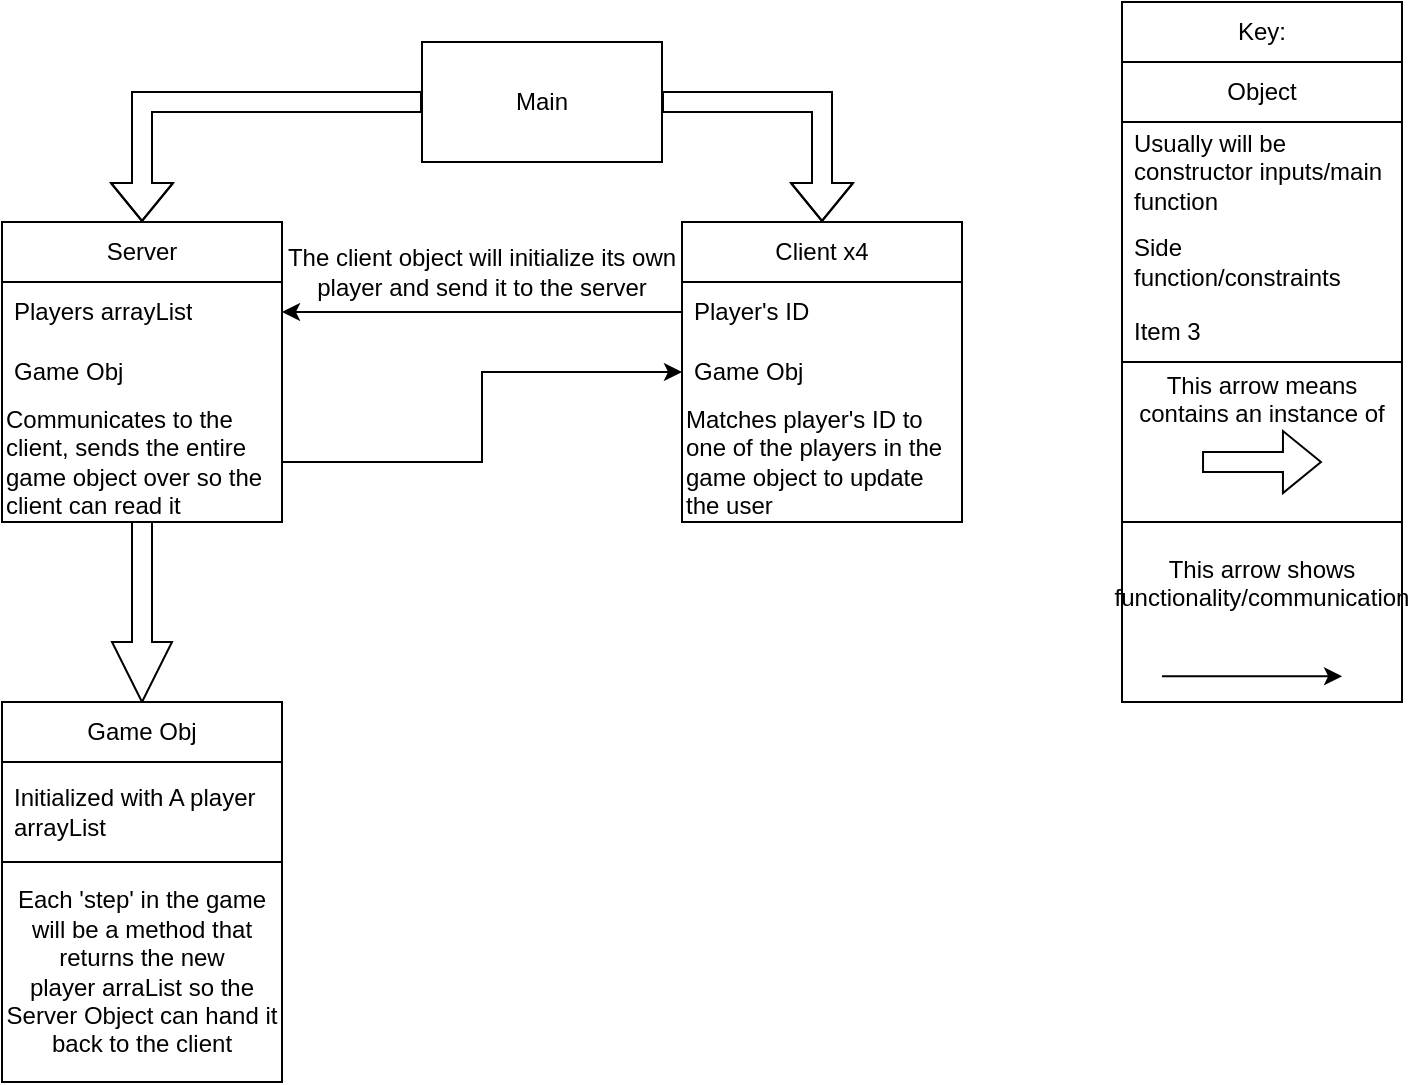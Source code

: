 <mxfile version="26.2.12">
  <diagram name="Page-1" id="3-hoNx-oFPBd3e3wgJj-">
    <mxGraphModel dx="1680" dy="887" grid="1" gridSize="10" guides="1" tooltips="1" connect="1" arrows="1" fold="1" page="1" pageScale="1" pageWidth="850" pageHeight="1100" math="0" shadow="0">
      <root>
        <mxCell id="0" />
        <mxCell id="1" parent="0" />
        <mxCell id="-2NJOU67YEYeew-TCaY0-5" style="edgeStyle=orthogonalEdgeStyle;rounded=0;orthogonalLoop=1;jettySize=auto;html=1;shape=flexArrow;entryX=0.5;entryY=0;entryDx=0;entryDy=0;" parent="1" source="-2NJOU67YEYeew-TCaY0-1" target="up3UMuSQXLqQoOLamiaC-2" edge="1">
          <mxGeometry relative="1" as="geometry">
            <mxPoint x="510" y="420" as="targetPoint" />
          </mxGeometry>
        </mxCell>
        <mxCell id="-2NJOU67YEYeew-TCaY0-1" value="Main" style="rounded=0;whiteSpace=wrap;html=1;" parent="1" vertex="1">
          <mxGeometry x="320" y="330" width="120" height="60" as="geometry" />
        </mxCell>
        <mxCell id="-2NJOU67YEYeew-TCaY0-17" value="" style="shape=flexArrow;endArrow=classic;html=1;rounded=0;exitX=0;exitY=0.5;exitDx=0;exitDy=0;entryX=0.5;entryY=0;entryDx=0;entryDy=0;" parent="1" source="-2NJOU67YEYeew-TCaY0-1" target="up3UMuSQXLqQoOLamiaC-9" edge="1">
          <mxGeometry width="50" height="50" relative="1" as="geometry">
            <mxPoint x="290" y="380" as="sourcePoint" />
            <mxPoint x="180" y="420" as="targetPoint" />
            <Array as="points">
              <mxPoint x="180" y="360" />
            </Array>
          </mxGeometry>
        </mxCell>
        <mxCell id="up3UMuSQXLqQoOLamiaC-2" value="Client x4" style="swimlane;fontStyle=0;childLayout=stackLayout;horizontal=1;startSize=30;horizontalStack=0;resizeParent=1;resizeParentMax=0;resizeLast=0;collapsible=1;marginBottom=0;whiteSpace=wrap;html=1;" vertex="1" parent="1">
          <mxGeometry x="450" y="420" width="140" height="150" as="geometry">
            <mxRectangle x="450" y="480" width="90" height="30" as="alternateBounds" />
          </mxGeometry>
        </mxCell>
        <mxCell id="up3UMuSQXLqQoOLamiaC-3" value="Player&#39;s ID" style="text;strokeColor=none;fillColor=none;align=left;verticalAlign=middle;spacingLeft=4;spacingRight=4;overflow=hidden;points=[[0,0.5],[1,0.5]];portConstraint=eastwest;rotatable=0;whiteSpace=wrap;html=1;" vertex="1" parent="up3UMuSQXLqQoOLamiaC-2">
          <mxGeometry y="30" width="140" height="30" as="geometry" />
        </mxCell>
        <mxCell id="up3UMuSQXLqQoOLamiaC-4" value="Game Obj" style="text;strokeColor=none;fillColor=none;align=left;verticalAlign=middle;spacingLeft=4;spacingRight=4;overflow=hidden;points=[[0,0.5],[1,0.5]];portConstraint=eastwest;rotatable=0;whiteSpace=wrap;html=1;" vertex="1" parent="up3UMuSQXLqQoOLamiaC-2">
          <mxGeometry y="60" width="140" height="30" as="geometry" />
        </mxCell>
        <mxCell id="up3UMuSQXLqQoOLamiaC-7" value="Matches player&#39;s ID to one of the players in the game object to update the user" style="text;html=1;align=left;verticalAlign=middle;whiteSpace=wrap;rounded=0;" vertex="1" parent="up3UMuSQXLqQoOLamiaC-2">
          <mxGeometry y="90" width="140" height="60" as="geometry" />
        </mxCell>
        <mxCell id="up3UMuSQXLqQoOLamiaC-20" style="edgeStyle=orthogonalEdgeStyle;rounded=0;orthogonalLoop=1;jettySize=auto;html=1;exitX=0.5;exitY=1;exitDx=0;exitDy=0;entryX=0.5;entryY=0;entryDx=0;entryDy=0;shape=arrow;" edge="1" parent="1" source="up3UMuSQXLqQoOLamiaC-9" target="up3UMuSQXLqQoOLamiaC-16">
          <mxGeometry relative="1" as="geometry" />
        </mxCell>
        <mxCell id="up3UMuSQXLqQoOLamiaC-9" value="Server" style="swimlane;fontStyle=0;childLayout=stackLayout;horizontal=1;startSize=30;horizontalStack=0;resizeParent=1;resizeParentMax=0;resizeLast=0;collapsible=1;marginBottom=0;whiteSpace=wrap;html=1;" vertex="1" parent="1">
          <mxGeometry x="110" y="420" width="140" height="150" as="geometry">
            <mxRectangle x="450" y="480" width="90" height="30" as="alternateBounds" />
          </mxGeometry>
        </mxCell>
        <mxCell id="up3UMuSQXLqQoOLamiaC-10" value="Players arrayList" style="text;strokeColor=none;fillColor=none;align=left;verticalAlign=middle;spacingLeft=4;spacingRight=4;overflow=hidden;points=[[0,0.5],[1,0.5]];portConstraint=eastwest;rotatable=0;whiteSpace=wrap;html=1;" vertex="1" parent="up3UMuSQXLqQoOLamiaC-9">
          <mxGeometry y="30" width="140" height="30" as="geometry" />
        </mxCell>
        <mxCell id="up3UMuSQXLqQoOLamiaC-11" value="Game Obj" style="text;strokeColor=none;fillColor=none;align=left;verticalAlign=middle;spacingLeft=4;spacingRight=4;overflow=hidden;points=[[0,0.5],[1,0.5]];portConstraint=eastwest;rotatable=0;whiteSpace=wrap;html=1;" vertex="1" parent="up3UMuSQXLqQoOLamiaC-9">
          <mxGeometry y="60" width="140" height="30" as="geometry" />
        </mxCell>
        <mxCell id="up3UMuSQXLqQoOLamiaC-12" value="Communicates to the client, sends the entire game object over so the client can read it" style="text;html=1;align=left;verticalAlign=middle;whiteSpace=wrap;rounded=0;" vertex="1" parent="up3UMuSQXLqQoOLamiaC-9">
          <mxGeometry y="90" width="140" height="60" as="geometry" />
        </mxCell>
        <mxCell id="up3UMuSQXLqQoOLamiaC-13" style="edgeStyle=orthogonalEdgeStyle;rounded=0;orthogonalLoop=1;jettySize=auto;html=1;entryX=0;entryY=0.5;entryDx=0;entryDy=0;" edge="1" parent="1" source="up3UMuSQXLqQoOLamiaC-12" target="up3UMuSQXLqQoOLamiaC-4">
          <mxGeometry relative="1" as="geometry" />
        </mxCell>
        <mxCell id="up3UMuSQXLqQoOLamiaC-14" style="edgeStyle=orthogonalEdgeStyle;rounded=0;orthogonalLoop=1;jettySize=auto;html=1;entryX=1;entryY=0.5;entryDx=0;entryDy=0;" edge="1" parent="1" source="up3UMuSQXLqQoOLamiaC-3" target="up3UMuSQXLqQoOLamiaC-10">
          <mxGeometry relative="1" as="geometry" />
        </mxCell>
        <mxCell id="up3UMuSQXLqQoOLamiaC-15" value="The client object will initialize its own player and send it to the server" style="text;html=1;align=center;verticalAlign=middle;whiteSpace=wrap;rounded=0;" vertex="1" parent="1">
          <mxGeometry x="250" y="430" width="200" height="30" as="geometry" />
        </mxCell>
        <mxCell id="up3UMuSQXLqQoOLamiaC-16" value="Game Obj" style="swimlane;fontStyle=0;childLayout=stackLayout;horizontal=1;startSize=30;horizontalStack=0;resizeParent=1;resizeParentMax=0;resizeLast=0;collapsible=1;marginBottom=0;whiteSpace=wrap;html=1;" vertex="1" parent="1">
          <mxGeometry x="110" y="660" width="140" height="190" as="geometry">
            <mxRectangle x="450" y="480" width="90" height="30" as="alternateBounds" />
          </mxGeometry>
        </mxCell>
        <mxCell id="up3UMuSQXLqQoOLamiaC-17" value="Initialized with A player arrayList" style="text;strokeColor=none;fillColor=none;align=left;verticalAlign=middle;spacingLeft=4;spacingRight=4;overflow=hidden;points=[[0,0.5],[1,0.5]];portConstraint=eastwest;rotatable=0;whiteSpace=wrap;html=1;" vertex="1" parent="up3UMuSQXLqQoOLamiaC-16">
          <mxGeometry y="30" width="140" height="50" as="geometry" />
        </mxCell>
        <mxCell id="up3UMuSQXLqQoOLamiaC-21" value="Each &#39;step&#39; in the game will be a method that returns the new &lt;br&gt;player arraList so the Server Object can hand it back to the client" style="rounded=0;whiteSpace=wrap;html=1;" vertex="1" parent="up3UMuSQXLqQoOLamiaC-16">
          <mxGeometry y="80" width="140" height="110" as="geometry" />
        </mxCell>
        <mxCell id="up3UMuSQXLqQoOLamiaC-26" value="Key:" style="swimlane;fontStyle=0;childLayout=stackLayout;horizontal=1;startSize=30;horizontalStack=0;resizeParent=1;resizeParentMax=0;resizeLast=0;collapsible=1;marginBottom=0;whiteSpace=wrap;html=1;" vertex="1" parent="1">
          <mxGeometry x="670" y="310" width="140" height="350" as="geometry" />
        </mxCell>
        <mxCell id="up3UMuSQXLqQoOLamiaC-22" value="Object" style="swimlane;fontStyle=0;childLayout=stackLayout;horizontal=1;startSize=30;horizontalStack=0;resizeParent=1;resizeParentMax=0;resizeLast=0;collapsible=1;marginBottom=0;whiteSpace=wrap;html=1;" vertex="1" parent="up3UMuSQXLqQoOLamiaC-26">
          <mxGeometry y="30" width="140" height="320" as="geometry" />
        </mxCell>
        <mxCell id="up3UMuSQXLqQoOLamiaC-23" value="Usually will be constructor inputs/main function" style="text;strokeColor=none;fillColor=none;align=left;verticalAlign=middle;spacingLeft=4;spacingRight=4;overflow=hidden;points=[[0,0.5],[1,0.5]];portConstraint=eastwest;rotatable=0;whiteSpace=wrap;html=1;" vertex="1" parent="up3UMuSQXLqQoOLamiaC-22">
          <mxGeometry y="30" width="140" height="50" as="geometry" />
        </mxCell>
        <mxCell id="up3UMuSQXLqQoOLamiaC-24" value="Side function/constraints" style="text;strokeColor=none;fillColor=none;align=left;verticalAlign=middle;spacingLeft=4;spacingRight=4;overflow=hidden;points=[[0,0.5],[1,0.5]];portConstraint=eastwest;rotatable=0;whiteSpace=wrap;html=1;" vertex="1" parent="up3UMuSQXLqQoOLamiaC-22">
          <mxGeometry y="80" width="140" height="40" as="geometry" />
        </mxCell>
        <mxCell id="up3UMuSQXLqQoOLamiaC-25" value="Item 3" style="text;strokeColor=none;fillColor=none;align=left;verticalAlign=middle;spacingLeft=4;spacingRight=4;overflow=hidden;points=[[0,0.5],[1,0.5]];portConstraint=eastwest;rotatable=0;whiteSpace=wrap;html=1;" vertex="1" parent="up3UMuSQXLqQoOLamiaC-22">
          <mxGeometry y="120" width="140" height="30" as="geometry" />
        </mxCell>
        <mxCell id="up3UMuSQXLqQoOLamiaC-34" value="" style="group" vertex="1" connectable="0" parent="up3UMuSQXLqQoOLamiaC-22">
          <mxGeometry y="150" width="140" height="170" as="geometry" />
        </mxCell>
        <mxCell id="up3UMuSQXLqQoOLamiaC-30" value="&lt;div&gt;This arrow means contains an instance of&lt;/div&gt;&lt;div&gt;&lt;br&gt;&lt;/div&gt;&lt;div&gt;&lt;br&gt;&lt;/div&gt;&lt;div&gt;&lt;br&gt;&lt;/div&gt;" style="rounded=0;whiteSpace=wrap;html=1;" vertex="1" parent="up3UMuSQXLqQoOLamiaC-34">
          <mxGeometry width="140" height="80" as="geometry" />
        </mxCell>
        <mxCell id="up3UMuSQXLqQoOLamiaC-31" value="" style="shape=flexArrow;endArrow=classic;html=1;rounded=0;entryX=0.714;entryY=0.917;entryDx=0;entryDy=0;entryPerimeter=0;" edge="1" parent="up3UMuSQXLqQoOLamiaC-34">
          <mxGeometry width="50" height="50" relative="1" as="geometry">
            <mxPoint x="40.02" y="50" as="sourcePoint" />
            <mxPoint x="99.98" y="50.02" as="targetPoint" />
          </mxGeometry>
        </mxCell>
        <mxCell id="up3UMuSQXLqQoOLamiaC-40" value="" style="group" vertex="1" connectable="0" parent="up3UMuSQXLqQoOLamiaC-34">
          <mxGeometry y="80" width="140" height="90" as="geometry" />
        </mxCell>
        <mxCell id="up3UMuSQXLqQoOLamiaC-36" value="&lt;div&gt;This arrow shows functionality/communication&lt;/div&gt;&lt;div&gt;&lt;br&gt;&lt;/div&gt;&lt;div&gt;&lt;br&gt;&lt;/div&gt;" style="rounded=0;whiteSpace=wrap;html=1;" vertex="1" parent="up3UMuSQXLqQoOLamiaC-40">
          <mxGeometry width="140" height="90" as="geometry" />
        </mxCell>
        <mxCell id="up3UMuSQXLqQoOLamiaC-37" value="" style="endArrow=classic;html=1;rounded=0;entryX=0.786;entryY=0.857;entryDx=0;entryDy=0;entryPerimeter=0;" edge="1" parent="up3UMuSQXLqQoOLamiaC-40" target="up3UMuSQXLqQoOLamiaC-36">
          <mxGeometry width="50" height="50" relative="1" as="geometry">
            <mxPoint x="20" y="77.143" as="sourcePoint" />
            <mxPoint x="70" y="12.857" as="targetPoint" />
          </mxGeometry>
        </mxCell>
      </root>
    </mxGraphModel>
  </diagram>
</mxfile>
